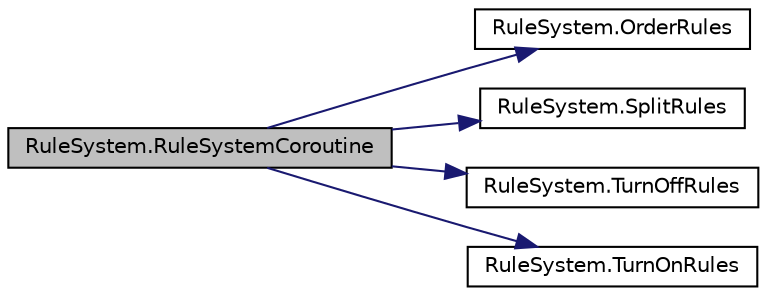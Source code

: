 digraph "RuleSystem.RuleSystemCoroutine"
{
 // INTERACTIVE_SVG=YES
 // LATEX_PDF_SIZE
  edge [fontname="Helvetica",fontsize="10",labelfontname="Helvetica",labelfontsize="10"];
  node [fontname="Helvetica",fontsize="10",shape=record];
  rankdir="LR";
  Node1 [label="RuleSystem.RuleSystemCoroutine",height=0.2,width=0.4,color="black", fillcolor="grey75", style="filled", fontcolor="black",tooltip=" "];
  Node1 -> Node2 [color="midnightblue",fontsize="10",style="solid",fontname="Helvetica"];
  Node2 [label="RuleSystem.OrderRules",height=0.2,width=0.4,color="black", fillcolor="white", style="filled",URL="$class_rule_system.html#a4e6d022aa72e5c99859a293125c967d3",tooltip=" "];
  Node1 -> Node3 [color="midnightblue",fontsize="10",style="solid",fontname="Helvetica"];
  Node3 [label="RuleSystem.SplitRules",height=0.2,width=0.4,color="black", fillcolor="white", style="filled",URL="$class_rule_system.html#af414585da99c966af7a5665d62cf5866",tooltip=" "];
  Node1 -> Node4 [color="midnightblue",fontsize="10",style="solid",fontname="Helvetica"];
  Node4 [label="RuleSystem.TurnOffRules",height=0.2,width=0.4,color="black", fillcolor="white", style="filled",URL="$class_rule_system.html#a2aa4d052436f66e14e44b9372f3cc487",tooltip=" "];
  Node1 -> Node5 [color="midnightblue",fontsize="10",style="solid",fontname="Helvetica"];
  Node5 [label="RuleSystem.TurnOnRules",height=0.2,width=0.4,color="black", fillcolor="white", style="filled",URL="$class_rule_system.html#a55081db6a9067a5d067c3ef531c86d5c",tooltip=" "];
}
